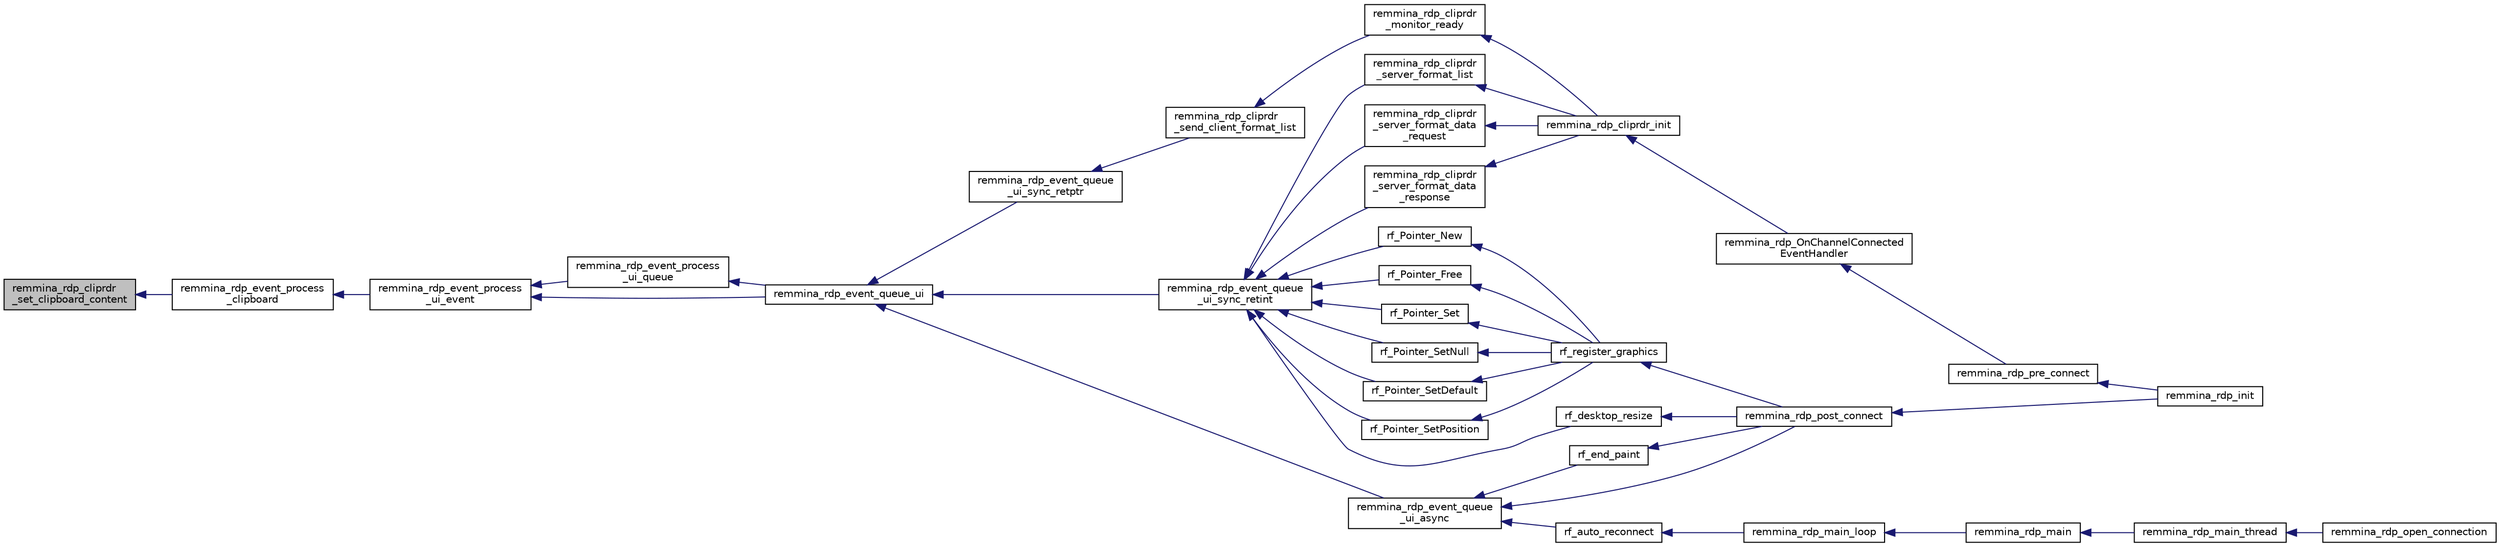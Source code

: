 digraph "remmina_rdp_cliprdr_set_clipboard_content"
{
  edge [fontname="Helvetica",fontsize="10",labelfontname="Helvetica",labelfontsize="10"];
  node [fontname="Helvetica",fontsize="10",shape=record];
  rankdir="LR";
  Node521 [label="remmina_rdp_cliprdr\l_set_clipboard_content",height=0.2,width=0.4,color="black", fillcolor="grey75", style="filled", fontcolor="black"];
  Node521 -> Node522 [dir="back",color="midnightblue",fontsize="10",style="solid",fontname="Helvetica"];
  Node522 [label="remmina_rdp_event_process\l_clipboard",height=0.2,width=0.4,color="black", fillcolor="white", style="filled",URL="$rdp__cliprdr_8h.html#ad4fad618198e7746ea1e4ebd01a9b173"];
  Node522 -> Node523 [dir="back",color="midnightblue",fontsize="10",style="solid",fontname="Helvetica"];
  Node523 [label="remmina_rdp_event_process\l_ui_event",height=0.2,width=0.4,color="black", fillcolor="white", style="filled",URL="$rdp__event_8c.html#a6929ce2effcc3cf2be6d5ec8b19d5466"];
  Node523 -> Node524 [dir="back",color="midnightblue",fontsize="10",style="solid",fontname="Helvetica"];
  Node524 [label="remmina_rdp_event_process\l_ui_queue",height=0.2,width=0.4,color="black", fillcolor="white", style="filled",URL="$rdp__event_8c.html#abfa1d5d0b0494818fb5e1a549c0acd23"];
  Node524 -> Node525 [dir="back",color="midnightblue",fontsize="10",style="solid",fontname="Helvetica"];
  Node525 [label="remmina_rdp_event_queue_ui",height=0.2,width=0.4,color="black", fillcolor="white", style="filled",URL="$rdp__event_8c.html#a2b91746b782b7782432bd1d23c6a9945"];
  Node525 -> Node526 [dir="back",color="midnightblue",fontsize="10",style="solid",fontname="Helvetica"];
  Node526 [label="remmina_rdp_event_queue\l_ui_async",height=0.2,width=0.4,color="black", fillcolor="white", style="filled",URL="$rdp__event_8h.html#ae445fd0a84c7c9414a177a69c86cf325"];
  Node526 -> Node527 [dir="back",color="midnightblue",fontsize="10",style="solid",fontname="Helvetica"];
  Node527 [label="rf_auto_reconnect",height=0.2,width=0.4,color="black", fillcolor="white", style="filled",URL="$rdp__plugin_8c.html#a6dc42bd40842f63939e962828c19cfc7"];
  Node527 -> Node528 [dir="back",color="midnightblue",fontsize="10",style="solid",fontname="Helvetica"];
  Node528 [label="remmina_rdp_main_loop",height=0.2,width=0.4,color="black", fillcolor="white", style="filled",URL="$rdp__plugin_8c.html#adb2d2f801618ad1e5ff14b4ebf2a9eb9"];
  Node528 -> Node529 [dir="back",color="midnightblue",fontsize="10",style="solid",fontname="Helvetica"];
  Node529 [label="remmina_rdp_main",height=0.2,width=0.4,color="black", fillcolor="white", style="filled",URL="$rdp__plugin_8c.html#a12e0199d082d510648cb27168486f4e0"];
  Node529 -> Node530 [dir="back",color="midnightblue",fontsize="10",style="solid",fontname="Helvetica"];
  Node530 [label="remmina_rdp_main_thread",height=0.2,width=0.4,color="black", fillcolor="white", style="filled",URL="$rdp__plugin_8c.html#a3b62e33da1cb6cfa69c44f565ad53c54"];
  Node530 -> Node531 [dir="back",color="midnightblue",fontsize="10",style="solid",fontname="Helvetica"];
  Node531 [label="remmina_rdp_open_connection",height=0.2,width=0.4,color="black", fillcolor="white", style="filled",URL="$rdp__plugin_8c.html#a5f88cb338f10185c43bfc7d711dddee5"];
  Node526 -> Node532 [dir="back",color="midnightblue",fontsize="10",style="solid",fontname="Helvetica"];
  Node532 [label="rf_end_paint",height=0.2,width=0.4,color="black", fillcolor="white", style="filled",URL="$rdp__plugin_8c.html#ab5b2b1181588e07e68c083c9539fa84f"];
  Node532 -> Node533 [dir="back",color="midnightblue",fontsize="10",style="solid",fontname="Helvetica"];
  Node533 [label="remmina_rdp_post_connect",height=0.2,width=0.4,color="black", fillcolor="white", style="filled",URL="$rdp__plugin_8c.html#ac8d1ec82167ad20b7634ed545d4badbc"];
  Node533 -> Node534 [dir="back",color="midnightblue",fontsize="10",style="solid",fontname="Helvetica"];
  Node534 [label="remmina_rdp_init",height=0.2,width=0.4,color="black", fillcolor="white", style="filled",URL="$rdp__plugin_8c.html#a6dd204e4f7a63fdcdfb6cd3066cbf309"];
  Node526 -> Node533 [dir="back",color="midnightblue",fontsize="10",style="solid",fontname="Helvetica"];
  Node525 -> Node535 [dir="back",color="midnightblue",fontsize="10",style="solid",fontname="Helvetica"];
  Node535 [label="remmina_rdp_event_queue\l_ui_sync_retint",height=0.2,width=0.4,color="black", fillcolor="white", style="filled",URL="$rdp__event_8h.html#ab5fe43c1b1b77c39f118d2581942eb81"];
  Node535 -> Node536 [dir="back",color="midnightblue",fontsize="10",style="solid",fontname="Helvetica"];
  Node536 [label="remmina_rdp_cliprdr\l_server_format_list",height=0.2,width=0.4,color="black", fillcolor="white", style="filled",URL="$rdp__cliprdr_8c.html#aad8017b7ae0935c5266e7777dae3c3d4"];
  Node536 -> Node537 [dir="back",color="midnightblue",fontsize="10",style="solid",fontname="Helvetica"];
  Node537 [label="remmina_rdp_cliprdr_init",height=0.2,width=0.4,color="black", fillcolor="white", style="filled",URL="$rdp__cliprdr_8h.html#a9425378cc9b2da11eb4b866c8069e4aa"];
  Node537 -> Node538 [dir="back",color="midnightblue",fontsize="10",style="solid",fontname="Helvetica"];
  Node538 [label="remmina_rdp_OnChannelConnected\lEventHandler",height=0.2,width=0.4,color="black", fillcolor="white", style="filled",URL="$rdp__channels_8h.html#a759a6601ddb16301f0f6c39a6e88425a"];
  Node538 -> Node539 [dir="back",color="midnightblue",fontsize="10",style="solid",fontname="Helvetica"];
  Node539 [label="remmina_rdp_pre_connect",height=0.2,width=0.4,color="black", fillcolor="white", style="filled",URL="$rdp__plugin_8c.html#a0bc4113554537fd1a9e4c8bb9201e789"];
  Node539 -> Node534 [dir="back",color="midnightblue",fontsize="10",style="solid",fontname="Helvetica"];
  Node535 -> Node540 [dir="back",color="midnightblue",fontsize="10",style="solid",fontname="Helvetica"];
  Node540 [label="remmina_rdp_cliprdr\l_server_format_data\l_request",height=0.2,width=0.4,color="black", fillcolor="white", style="filled",URL="$rdp__cliprdr_8c.html#a3a346af4c3c92ec71797838ecc69bdae"];
  Node540 -> Node537 [dir="back",color="midnightblue",fontsize="10",style="solid",fontname="Helvetica"];
  Node535 -> Node541 [dir="back",color="midnightblue",fontsize="10",style="solid",fontname="Helvetica"];
  Node541 [label="remmina_rdp_cliprdr\l_server_format_data\l_response",height=0.2,width=0.4,color="black", fillcolor="white", style="filled",URL="$rdp__cliprdr_8c.html#a010f06478881fa1942237c48a4605a23"];
  Node541 -> Node537 [dir="back",color="midnightblue",fontsize="10",style="solid",fontname="Helvetica"];
  Node535 -> Node542 [dir="back",color="midnightblue",fontsize="10",style="solid",fontname="Helvetica"];
  Node542 [label="rf_Pointer_New",height=0.2,width=0.4,color="black", fillcolor="white", style="filled",URL="$rdp__graphics_8c.html#a9fb6fb540ec75254cb763ae974fb5129"];
  Node542 -> Node543 [dir="back",color="midnightblue",fontsize="10",style="solid",fontname="Helvetica"];
  Node543 [label="rf_register_graphics",height=0.2,width=0.4,color="black", fillcolor="white", style="filled",URL="$rdp__graphics_8h.html#a95732c40c35499f3440715b6526279b1"];
  Node543 -> Node533 [dir="back",color="midnightblue",fontsize="10",style="solid",fontname="Helvetica"];
  Node535 -> Node544 [dir="back",color="midnightblue",fontsize="10",style="solid",fontname="Helvetica"];
  Node544 [label="rf_Pointer_Free",height=0.2,width=0.4,color="black", fillcolor="white", style="filled",URL="$rdp__graphics_8c.html#afe709335471a30a29f9c97587d43088f"];
  Node544 -> Node543 [dir="back",color="midnightblue",fontsize="10",style="solid",fontname="Helvetica"];
  Node535 -> Node545 [dir="back",color="midnightblue",fontsize="10",style="solid",fontname="Helvetica"];
  Node545 [label="rf_Pointer_Set",height=0.2,width=0.4,color="black", fillcolor="white", style="filled",URL="$rdp__graphics_8c.html#aee54ac34465e6b70a5a7bbd799e9b747"];
  Node545 -> Node543 [dir="back",color="midnightblue",fontsize="10",style="solid",fontname="Helvetica"];
  Node535 -> Node546 [dir="back",color="midnightblue",fontsize="10",style="solid",fontname="Helvetica"];
  Node546 [label="rf_Pointer_SetNull",height=0.2,width=0.4,color="black", fillcolor="white", style="filled",URL="$rdp__graphics_8c.html#aeb108afe0c6da4dfa5a485137921437a"];
  Node546 -> Node543 [dir="back",color="midnightblue",fontsize="10",style="solid",fontname="Helvetica"];
  Node535 -> Node547 [dir="back",color="midnightblue",fontsize="10",style="solid",fontname="Helvetica"];
  Node547 [label="rf_Pointer_SetDefault",height=0.2,width=0.4,color="black", fillcolor="white", style="filled",URL="$rdp__graphics_8c.html#ac2abd9da136bc6f446c836a3d53ab8b6"];
  Node547 -> Node543 [dir="back",color="midnightblue",fontsize="10",style="solid",fontname="Helvetica"];
  Node535 -> Node548 [dir="back",color="midnightblue",fontsize="10",style="solid",fontname="Helvetica"];
  Node548 [label="rf_Pointer_SetPosition",height=0.2,width=0.4,color="black", fillcolor="white", style="filled",URL="$rdp__graphics_8c.html#a4c2407f4e8db3ae44123066c373b705c"];
  Node548 -> Node543 [dir="back",color="midnightblue",fontsize="10",style="solid",fontname="Helvetica"];
  Node535 -> Node549 [dir="back",color="midnightblue",fontsize="10",style="solid",fontname="Helvetica"];
  Node549 [label="rf_desktop_resize",height=0.2,width=0.4,color="black", fillcolor="white", style="filled",URL="$rdp__plugin_8c.html#a992a905d014d83a8de736ffbd85fe901"];
  Node549 -> Node533 [dir="back",color="midnightblue",fontsize="10",style="solid",fontname="Helvetica"];
  Node525 -> Node550 [dir="back",color="midnightblue",fontsize="10",style="solid",fontname="Helvetica"];
  Node550 [label="remmina_rdp_event_queue\l_ui_sync_retptr",height=0.2,width=0.4,color="black", fillcolor="white", style="filled",URL="$rdp__event_8h.html#adaaf3de8342309cc52668f318a473350"];
  Node550 -> Node551 [dir="back",color="midnightblue",fontsize="10",style="solid",fontname="Helvetica"];
  Node551 [label="remmina_rdp_cliprdr\l_send_client_format_list",height=0.2,width=0.4,color="black", fillcolor="white", style="filled",URL="$rdp__cliprdr_8c.html#a8afec91e9f54fc3a0ea8f25d8349bd8b"];
  Node551 -> Node552 [dir="back",color="midnightblue",fontsize="10",style="solid",fontname="Helvetica"];
  Node552 [label="remmina_rdp_cliprdr\l_monitor_ready",height=0.2,width=0.4,color="black", fillcolor="white", style="filled",URL="$rdp__cliprdr_8c.html#a5c9890f4354ef9a8dedcf3a371a2a16f"];
  Node552 -> Node537 [dir="back",color="midnightblue",fontsize="10",style="solid",fontname="Helvetica"];
  Node523 -> Node525 [dir="back",color="midnightblue",fontsize="10",style="solid",fontname="Helvetica"];
}
